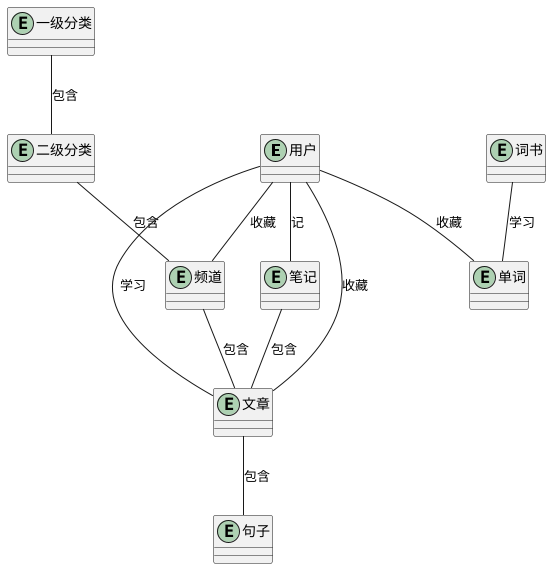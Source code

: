 @startuml

entity 用户
entity 一级分类
entity 二级分类
entity 频道
entity 文章
entity 笔记
entity 句子

entity 词书
entity 单词

一级分类 -- 二级分类 : 包含
二级分类 -- 频道 : 包含
频道 -- 文章 : 包含
文章 -- 句子 : 包含
用户 -- 文章 : 学习
用户 -- 文章 : 收藏
用户 -- 频道 : 收藏
用户 -- 笔记 : 记
笔记 -- 文章 : 包含

词书 -- 单词 : 学习
用户 -- 单词 : 收藏

@enduml
